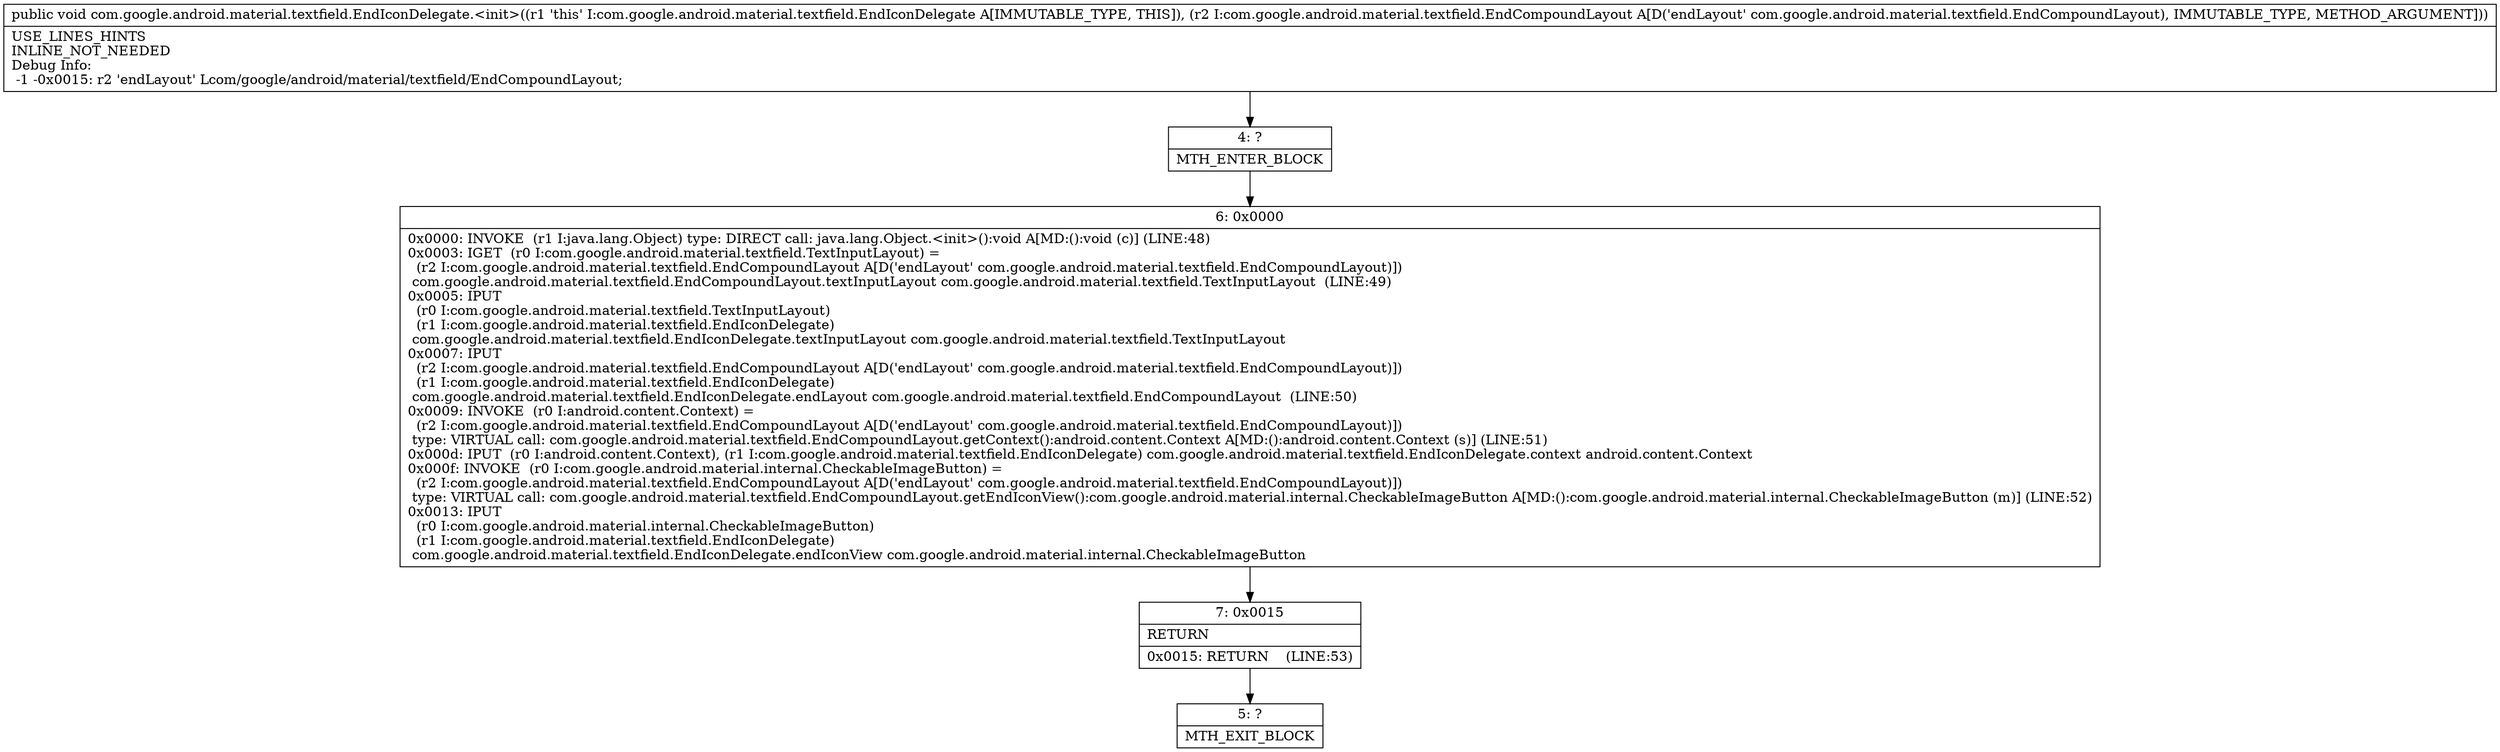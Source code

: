 digraph "CFG forcom.google.android.material.textfield.EndIconDelegate.\<init\>(Lcom\/google\/android\/material\/textfield\/EndCompoundLayout;)V" {
Node_4 [shape=record,label="{4\:\ ?|MTH_ENTER_BLOCK\l}"];
Node_6 [shape=record,label="{6\:\ 0x0000|0x0000: INVOKE  (r1 I:java.lang.Object) type: DIRECT call: java.lang.Object.\<init\>():void A[MD:():void (c)] (LINE:48)\l0x0003: IGET  (r0 I:com.google.android.material.textfield.TextInputLayout) = \l  (r2 I:com.google.android.material.textfield.EndCompoundLayout A[D('endLayout' com.google.android.material.textfield.EndCompoundLayout)])\l com.google.android.material.textfield.EndCompoundLayout.textInputLayout com.google.android.material.textfield.TextInputLayout  (LINE:49)\l0x0005: IPUT  \l  (r0 I:com.google.android.material.textfield.TextInputLayout)\l  (r1 I:com.google.android.material.textfield.EndIconDelegate)\l com.google.android.material.textfield.EndIconDelegate.textInputLayout com.google.android.material.textfield.TextInputLayout \l0x0007: IPUT  \l  (r2 I:com.google.android.material.textfield.EndCompoundLayout A[D('endLayout' com.google.android.material.textfield.EndCompoundLayout)])\l  (r1 I:com.google.android.material.textfield.EndIconDelegate)\l com.google.android.material.textfield.EndIconDelegate.endLayout com.google.android.material.textfield.EndCompoundLayout  (LINE:50)\l0x0009: INVOKE  (r0 I:android.content.Context) = \l  (r2 I:com.google.android.material.textfield.EndCompoundLayout A[D('endLayout' com.google.android.material.textfield.EndCompoundLayout)])\l type: VIRTUAL call: com.google.android.material.textfield.EndCompoundLayout.getContext():android.content.Context A[MD:():android.content.Context (s)] (LINE:51)\l0x000d: IPUT  (r0 I:android.content.Context), (r1 I:com.google.android.material.textfield.EndIconDelegate) com.google.android.material.textfield.EndIconDelegate.context android.content.Context \l0x000f: INVOKE  (r0 I:com.google.android.material.internal.CheckableImageButton) = \l  (r2 I:com.google.android.material.textfield.EndCompoundLayout A[D('endLayout' com.google.android.material.textfield.EndCompoundLayout)])\l type: VIRTUAL call: com.google.android.material.textfield.EndCompoundLayout.getEndIconView():com.google.android.material.internal.CheckableImageButton A[MD:():com.google.android.material.internal.CheckableImageButton (m)] (LINE:52)\l0x0013: IPUT  \l  (r0 I:com.google.android.material.internal.CheckableImageButton)\l  (r1 I:com.google.android.material.textfield.EndIconDelegate)\l com.google.android.material.textfield.EndIconDelegate.endIconView com.google.android.material.internal.CheckableImageButton \l}"];
Node_7 [shape=record,label="{7\:\ 0x0015|RETURN\l|0x0015: RETURN    (LINE:53)\l}"];
Node_5 [shape=record,label="{5\:\ ?|MTH_EXIT_BLOCK\l}"];
MethodNode[shape=record,label="{public void com.google.android.material.textfield.EndIconDelegate.\<init\>((r1 'this' I:com.google.android.material.textfield.EndIconDelegate A[IMMUTABLE_TYPE, THIS]), (r2 I:com.google.android.material.textfield.EndCompoundLayout A[D('endLayout' com.google.android.material.textfield.EndCompoundLayout), IMMUTABLE_TYPE, METHOD_ARGUMENT]))  | USE_LINES_HINTS\lINLINE_NOT_NEEDED\lDebug Info:\l  \-1 \-0x0015: r2 'endLayout' Lcom\/google\/android\/material\/textfield\/EndCompoundLayout;\l}"];
MethodNode -> Node_4;Node_4 -> Node_6;
Node_6 -> Node_7;
Node_7 -> Node_5;
}

